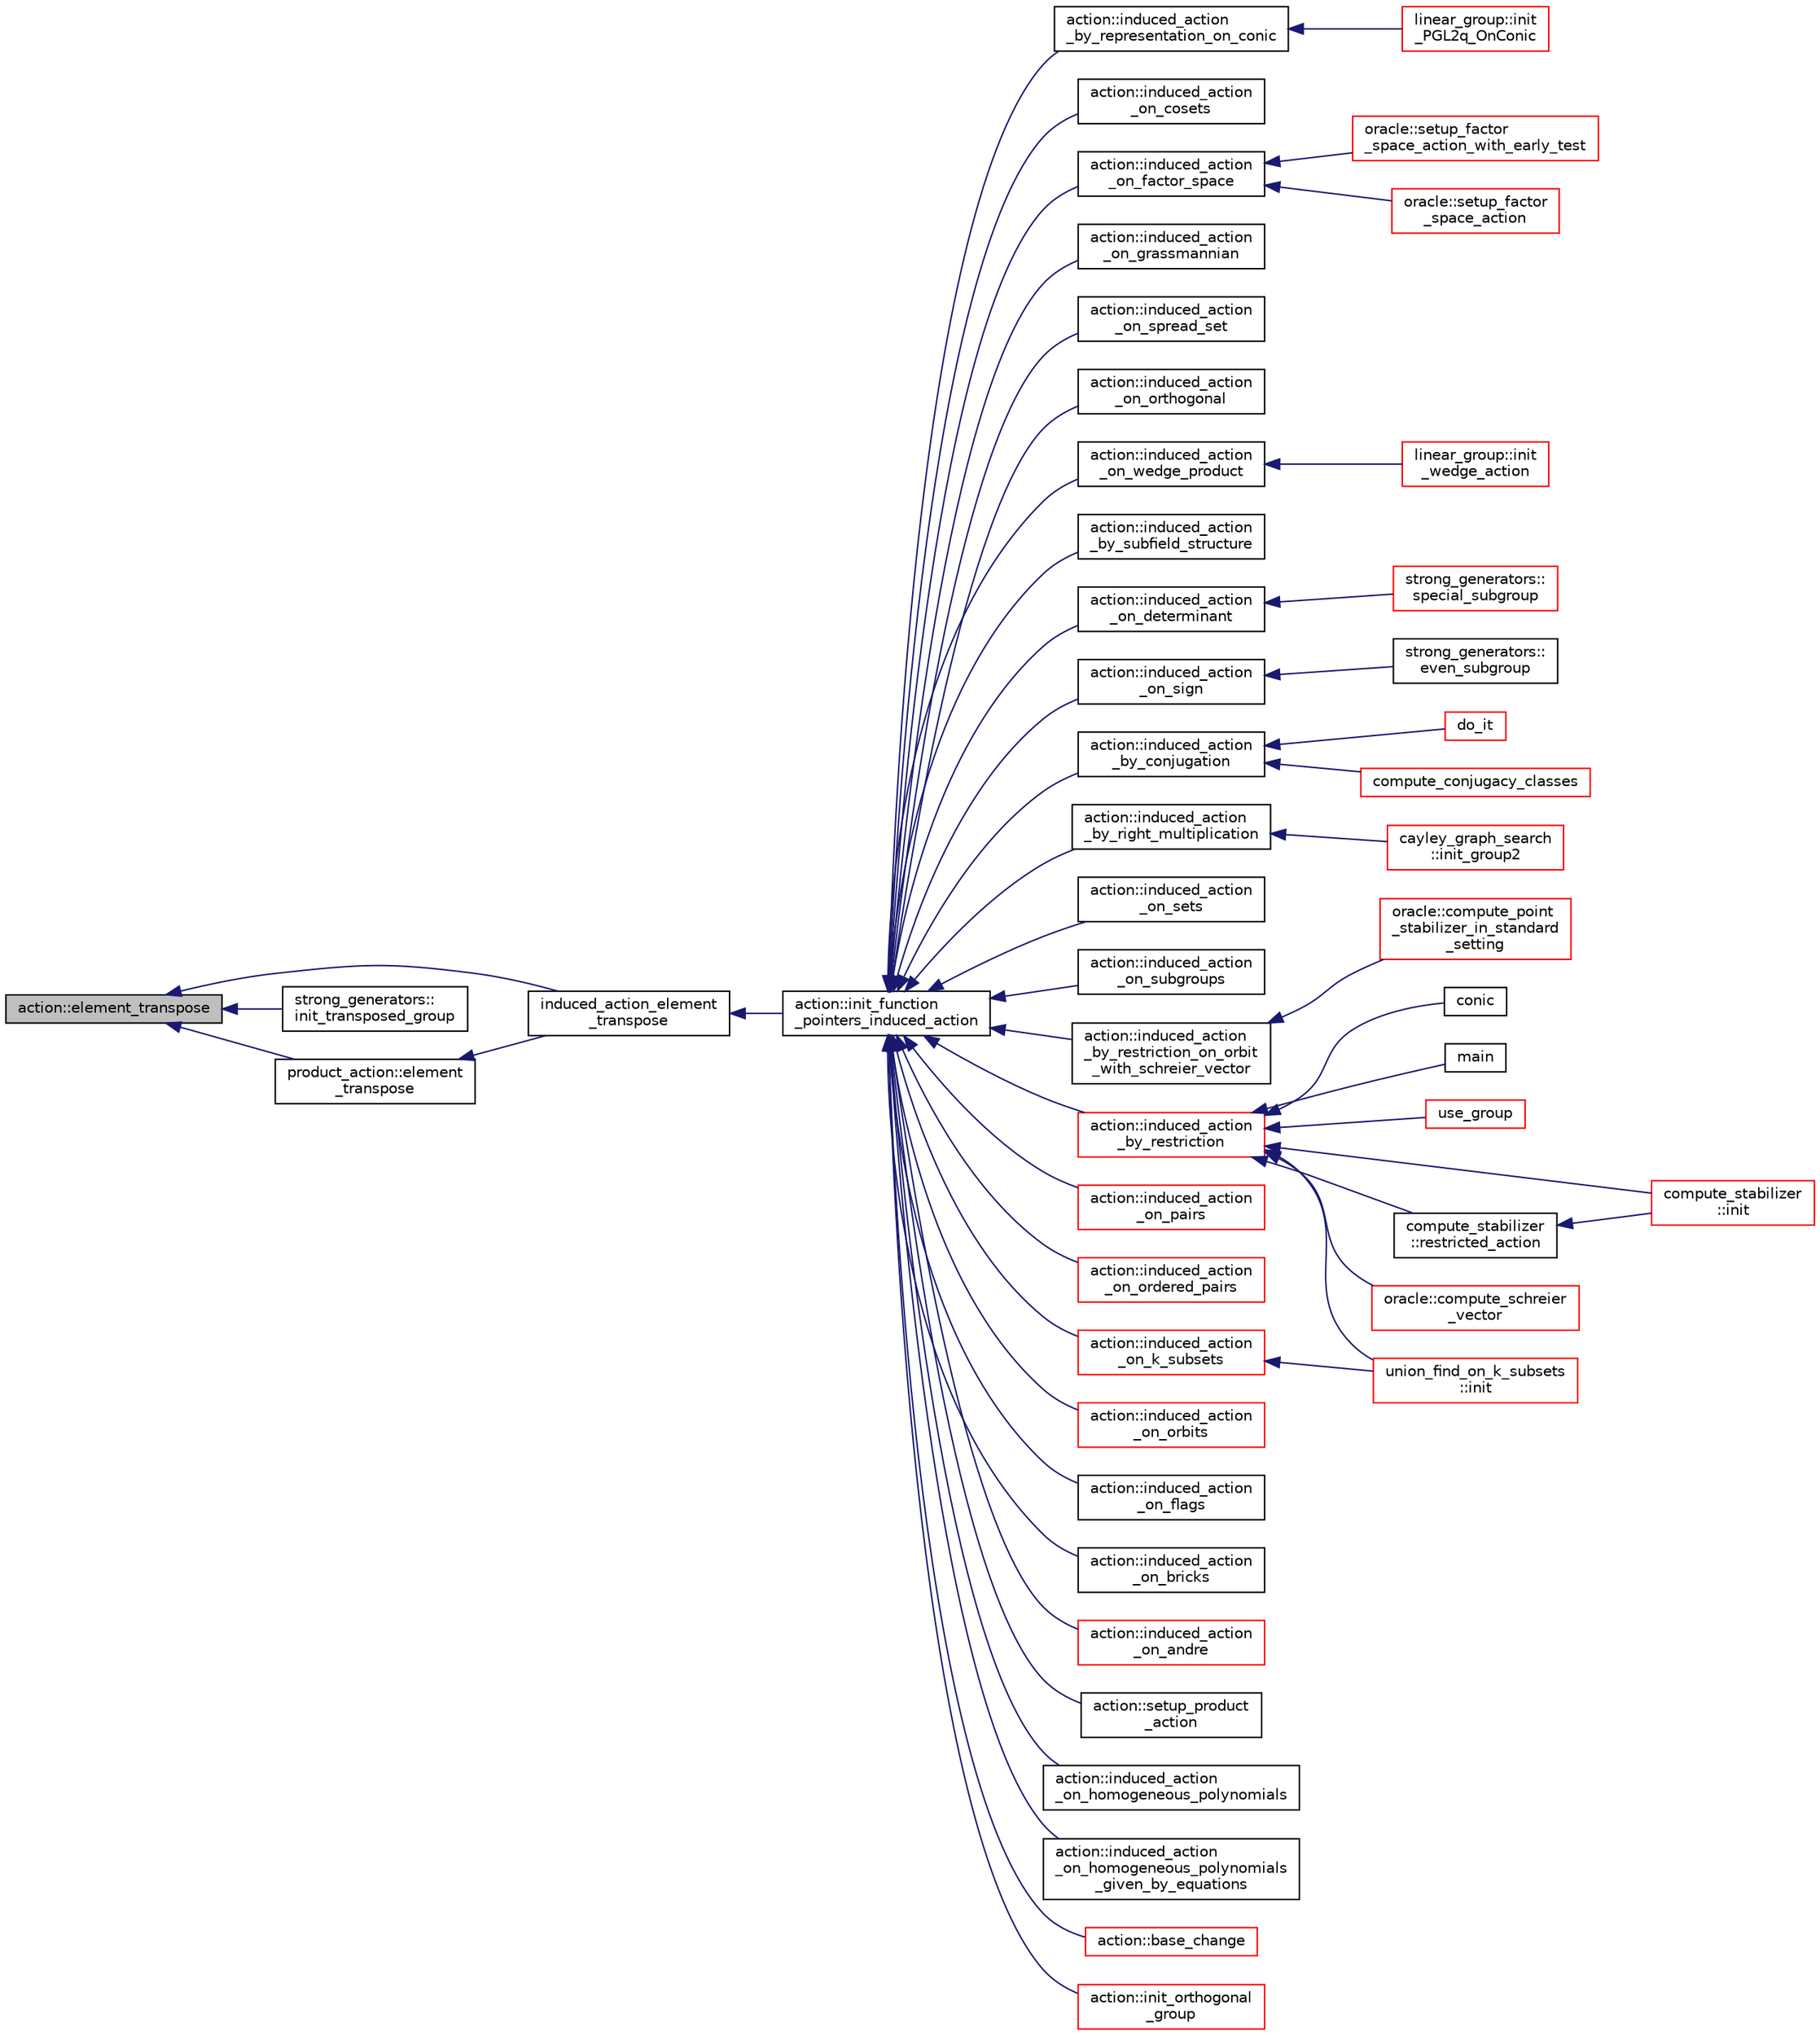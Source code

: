 digraph "action::element_transpose"
{
  edge [fontname="Helvetica",fontsize="10",labelfontname="Helvetica",labelfontsize="10"];
  node [fontname="Helvetica",fontsize="10",shape=record];
  rankdir="LR";
  Node10589 [label="action::element_transpose",height=0.2,width=0.4,color="black", fillcolor="grey75", style="filled", fontcolor="black"];
  Node10589 -> Node10590 [dir="back",color="midnightblue",fontsize="10",style="solid",fontname="Helvetica"];
  Node10590 [label="induced_action_element\l_transpose",height=0.2,width=0.4,color="black", fillcolor="white", style="filled",URL="$d3/d27/interface_8_c.html#ad1379970ade84fe3a44f26f5ec500db4"];
  Node10590 -> Node10591 [dir="back",color="midnightblue",fontsize="10",style="solid",fontname="Helvetica"];
  Node10591 [label="action::init_function\l_pointers_induced_action",height=0.2,width=0.4,color="black", fillcolor="white", style="filled",URL="$d2/d86/classaction.html#a3b9287d084b24f7a3b9532a7589c58de"];
  Node10591 -> Node10592 [dir="back",color="midnightblue",fontsize="10",style="solid",fontname="Helvetica"];
  Node10592 [label="action::induced_action\l_by_representation_on_conic",height=0.2,width=0.4,color="black", fillcolor="white", style="filled",URL="$d2/d86/classaction.html#a228538e3f07bc186db8eb5da8b90f617"];
  Node10592 -> Node10593 [dir="back",color="midnightblue",fontsize="10",style="solid",fontname="Helvetica"];
  Node10593 [label="linear_group::init\l_PGL2q_OnConic",height=0.2,width=0.4,color="red", fillcolor="white", style="filled",URL="$df/d5a/classlinear__group.html#a84c4d6e1849da4c6f8f096a1af2a8270"];
  Node10591 -> Node10600 [dir="back",color="midnightblue",fontsize="10",style="solid",fontname="Helvetica"];
  Node10600 [label="action::induced_action\l_on_cosets",height=0.2,width=0.4,color="black", fillcolor="white", style="filled",URL="$d2/d86/classaction.html#acbdff5ffed42af6a01f07dffb2787237"];
  Node10591 -> Node10601 [dir="back",color="midnightblue",fontsize="10",style="solid",fontname="Helvetica"];
  Node10601 [label="action::induced_action\l_on_factor_space",height=0.2,width=0.4,color="black", fillcolor="white", style="filled",URL="$d2/d86/classaction.html#af501ff2aa74fb6049bee5c01cd8b909b"];
  Node10601 -> Node10602 [dir="back",color="midnightblue",fontsize="10",style="solid",fontname="Helvetica"];
  Node10602 [label="oracle::setup_factor\l_space_action_with_early_test",height=0.2,width=0.4,color="red", fillcolor="white", style="filled",URL="$d7/da7/classoracle.html#a7c26a85886666829e9727df91d2f01ad"];
  Node10601 -> Node10682 [dir="back",color="midnightblue",fontsize="10",style="solid",fontname="Helvetica"];
  Node10682 [label="oracle::setup_factor\l_space_action",height=0.2,width=0.4,color="red", fillcolor="white", style="filled",URL="$d7/da7/classoracle.html#a181e076f112ba1f32f5fb4e8abebdb18"];
  Node10591 -> Node10683 [dir="back",color="midnightblue",fontsize="10",style="solid",fontname="Helvetica"];
  Node10683 [label="action::induced_action\l_on_grassmannian",height=0.2,width=0.4,color="black", fillcolor="white", style="filled",URL="$d2/d86/classaction.html#a295b730ecc0b0bf30f714094fef956ea"];
  Node10591 -> Node10684 [dir="back",color="midnightblue",fontsize="10",style="solid",fontname="Helvetica"];
  Node10684 [label="action::induced_action\l_on_spread_set",height=0.2,width=0.4,color="black", fillcolor="white", style="filled",URL="$d2/d86/classaction.html#a7c5839c650592f083dc850d81ed05a5b"];
  Node10591 -> Node10685 [dir="back",color="midnightblue",fontsize="10",style="solid",fontname="Helvetica"];
  Node10685 [label="action::induced_action\l_on_orthogonal",height=0.2,width=0.4,color="black", fillcolor="white", style="filled",URL="$d2/d86/classaction.html#a4f191cee643a81d7f18a4d729084e945"];
  Node10591 -> Node10686 [dir="back",color="midnightblue",fontsize="10",style="solid",fontname="Helvetica"];
  Node10686 [label="action::induced_action\l_on_wedge_product",height=0.2,width=0.4,color="black", fillcolor="white", style="filled",URL="$d2/d86/classaction.html#af13a5da25b8e8597ab695edff222fb6a"];
  Node10686 -> Node10687 [dir="back",color="midnightblue",fontsize="10",style="solid",fontname="Helvetica"];
  Node10687 [label="linear_group::init\l_wedge_action",height=0.2,width=0.4,color="red", fillcolor="white", style="filled",URL="$df/d5a/classlinear__group.html#a16a8a2a5fdc535f2263210ca7943119e"];
  Node10591 -> Node10688 [dir="back",color="midnightblue",fontsize="10",style="solid",fontname="Helvetica"];
  Node10688 [label="action::induced_action\l_by_subfield_structure",height=0.2,width=0.4,color="black", fillcolor="white", style="filled",URL="$d2/d86/classaction.html#add42951bdab176ceed6cc4af05dfa948"];
  Node10591 -> Node10689 [dir="back",color="midnightblue",fontsize="10",style="solid",fontname="Helvetica"];
  Node10689 [label="action::induced_action\l_on_determinant",height=0.2,width=0.4,color="black", fillcolor="white", style="filled",URL="$d2/d86/classaction.html#aa6b9d3c2ded2cae185ee31f2200ad0b5"];
  Node10689 -> Node10690 [dir="back",color="midnightblue",fontsize="10",style="solid",fontname="Helvetica"];
  Node10690 [label="strong_generators::\lspecial_subgroup",height=0.2,width=0.4,color="red", fillcolor="white", style="filled",URL="$dc/d09/classstrong__generators.html#a78e9e4d012bb440194e2874c40ca9e29"];
  Node10591 -> Node10692 [dir="back",color="midnightblue",fontsize="10",style="solid",fontname="Helvetica"];
  Node10692 [label="action::induced_action\l_on_sign",height=0.2,width=0.4,color="black", fillcolor="white", style="filled",URL="$d2/d86/classaction.html#ab17b07971b94eae7c5efa21b33f643f1"];
  Node10692 -> Node10693 [dir="back",color="midnightblue",fontsize="10",style="solid",fontname="Helvetica"];
  Node10693 [label="strong_generators::\leven_subgroup",height=0.2,width=0.4,color="black", fillcolor="white", style="filled",URL="$dc/d09/classstrong__generators.html#a8c1a171968f012ec245b0487a6af66e0"];
  Node10591 -> Node10694 [dir="back",color="midnightblue",fontsize="10",style="solid",fontname="Helvetica"];
  Node10694 [label="action::induced_action\l_by_conjugation",height=0.2,width=0.4,color="black", fillcolor="white", style="filled",URL="$d2/d86/classaction.html#a45fb7703c6acac791acdcde339d21cc2"];
  Node10694 -> Node10695 [dir="back",color="midnightblue",fontsize="10",style="solid",fontname="Helvetica"];
  Node10695 [label="do_it",height=0.2,width=0.4,color="red", fillcolor="white", style="filled",URL="$da/da3/burnside_8_c.html#a6a1ed4d46bdb13e56112f47f0565c25b"];
  Node10694 -> Node10697 [dir="back",color="midnightblue",fontsize="10",style="solid",fontname="Helvetica"];
  Node10697 [label="compute_conjugacy_classes",height=0.2,width=0.4,color="red", fillcolor="white", style="filled",URL="$dc/dd4/group__actions_8h.html#a3a3f311d8e19e481707b3e54dbb35066"];
  Node10591 -> Node10702 [dir="back",color="midnightblue",fontsize="10",style="solid",fontname="Helvetica"];
  Node10702 [label="action::induced_action\l_by_right_multiplication",height=0.2,width=0.4,color="black", fillcolor="white", style="filled",URL="$d2/d86/classaction.html#aafa2818d9d98046507e2754938be0c04"];
  Node10702 -> Node10703 [dir="back",color="midnightblue",fontsize="10",style="solid",fontname="Helvetica"];
  Node10703 [label="cayley_graph_search\l::init_group2",height=0.2,width=0.4,color="red", fillcolor="white", style="filled",URL="$de/dae/classcayley__graph__search.html#ac765646a4795740d7ac0a9407bf35f32"];
  Node10591 -> Node10705 [dir="back",color="midnightblue",fontsize="10",style="solid",fontname="Helvetica"];
  Node10705 [label="action::induced_action\l_on_sets",height=0.2,width=0.4,color="black", fillcolor="white", style="filled",URL="$d2/d86/classaction.html#a09639acee6b88644c103b17050cc32f1"];
  Node10591 -> Node10706 [dir="back",color="midnightblue",fontsize="10",style="solid",fontname="Helvetica"];
  Node10706 [label="action::induced_action\l_on_subgroups",height=0.2,width=0.4,color="black", fillcolor="white", style="filled",URL="$d2/d86/classaction.html#ad0de7ea45a2a73c1b8e0f52ee3ce4610"];
  Node10591 -> Node10707 [dir="back",color="midnightblue",fontsize="10",style="solid",fontname="Helvetica"];
  Node10707 [label="action::induced_action\l_by_restriction_on_orbit\l_with_schreier_vector",height=0.2,width=0.4,color="black", fillcolor="white", style="filled",URL="$d2/d86/classaction.html#ad3ddab72625d9bebe7ac8eaef488cf4c"];
  Node10707 -> Node10708 [dir="back",color="midnightblue",fontsize="10",style="solid",fontname="Helvetica"];
  Node10708 [label="oracle::compute_point\l_stabilizer_in_standard\l_setting",height=0.2,width=0.4,color="red", fillcolor="white", style="filled",URL="$d7/da7/classoracle.html#afa7b2b71cd2ccbb807a740d6e1085982"];
  Node10591 -> Node10709 [dir="back",color="midnightblue",fontsize="10",style="solid",fontname="Helvetica"];
  Node10709 [label="action::induced_action\l_by_restriction",height=0.2,width=0.4,color="red", fillcolor="white", style="filled",URL="$d2/d86/classaction.html#a37c21f74a97c921d882a308370c06357"];
  Node10709 -> Node10613 [dir="back",color="midnightblue",fontsize="10",style="solid",fontname="Helvetica"];
  Node10613 [label="conic",height=0.2,width=0.4,color="black", fillcolor="white", style="filled",URL="$d4/de8/conic_8_c.html#a96def9474b981a9d5831a9b48d85d652"];
  Node10709 -> Node10710 [dir="back",color="midnightblue",fontsize="10",style="solid",fontname="Helvetica"];
  Node10710 [label="main",height=0.2,width=0.4,color="black", fillcolor="white", style="filled",URL="$d5/d0d/apps_2projective__space_2polar_8_c.html#a217dbf8b442f20279ea00b898af96f52"];
  Node10709 -> Node10640 [dir="back",color="midnightblue",fontsize="10",style="solid",fontname="Helvetica"];
  Node10640 [label="use_group",height=0.2,width=0.4,color="red", fillcolor="white", style="filled",URL="$d9/d9f/all__cliques_8_c.html#aba62531e97173264c39afe2c7857af31"];
  Node10709 -> Node10711 [dir="back",color="midnightblue",fontsize="10",style="solid",fontname="Helvetica"];
  Node10711 [label="union_find_on_k_subsets\l::init",height=0.2,width=0.4,color="red", fillcolor="white", style="filled",URL="$d3/d1b/classunion__find__on__k__subsets.html#aad0de310a8e8df1ff78ee2eaf3ec1e54"];
  Node10709 -> Node10713 [dir="back",color="midnightblue",fontsize="10",style="solid",fontname="Helvetica"];
  Node10713 [label="compute_stabilizer\l::init",height=0.2,width=0.4,color="red", fillcolor="white", style="filled",URL="$d8/d30/classcompute__stabilizer.html#a36a1729430f317a65559220a8206a7d7"];
  Node10709 -> Node10718 [dir="back",color="midnightblue",fontsize="10",style="solid",fontname="Helvetica"];
  Node10718 [label="compute_stabilizer\l::restricted_action",height=0.2,width=0.4,color="black", fillcolor="white", style="filled",URL="$d8/d30/classcompute__stabilizer.html#a895df470da0ac14f812c3c4b6f2280b9"];
  Node10718 -> Node10713 [dir="back",color="midnightblue",fontsize="10",style="solid",fontname="Helvetica"];
  Node10709 -> Node10719 [dir="back",color="midnightblue",fontsize="10",style="solid",fontname="Helvetica"];
  Node10719 [label="oracle::compute_schreier\l_vector",height=0.2,width=0.4,color="red", fillcolor="white", style="filled",URL="$d7/da7/classoracle.html#a1ba7d398b51ed70f89b5ea54adb7b089"];
  Node10591 -> Node10749 [dir="back",color="midnightblue",fontsize="10",style="solid",fontname="Helvetica"];
  Node10749 [label="action::induced_action\l_on_pairs",height=0.2,width=0.4,color="red", fillcolor="white", style="filled",URL="$d2/d86/classaction.html#a4b01c7b3cc749218e9dbd84b9fed90b3"];
  Node10591 -> Node10751 [dir="back",color="midnightblue",fontsize="10",style="solid",fontname="Helvetica"];
  Node10751 [label="action::induced_action\l_on_ordered_pairs",height=0.2,width=0.4,color="red", fillcolor="white", style="filled",URL="$d2/d86/classaction.html#ad290e0cc115881e0b9ddab7f7071975e"];
  Node10591 -> Node10752 [dir="back",color="midnightblue",fontsize="10",style="solid",fontname="Helvetica"];
  Node10752 [label="action::induced_action\l_on_k_subsets",height=0.2,width=0.4,color="red", fillcolor="white", style="filled",URL="$d2/d86/classaction.html#a2eb6058853cffc4c099099e07ecbe612"];
  Node10752 -> Node10711 [dir="back",color="midnightblue",fontsize="10",style="solid",fontname="Helvetica"];
  Node10591 -> Node10754 [dir="back",color="midnightblue",fontsize="10",style="solid",fontname="Helvetica"];
  Node10754 [label="action::induced_action\l_on_orbits",height=0.2,width=0.4,color="red", fillcolor="white", style="filled",URL="$d2/d86/classaction.html#a875913e4919877fe3dcae039ce44d7d8"];
  Node10591 -> Node10758 [dir="back",color="midnightblue",fontsize="10",style="solid",fontname="Helvetica"];
  Node10758 [label="action::induced_action\l_on_flags",height=0.2,width=0.4,color="black", fillcolor="white", style="filled",URL="$d2/d86/classaction.html#afb1ac2fda2a79462e38c133330982341"];
  Node10591 -> Node10759 [dir="back",color="midnightblue",fontsize="10",style="solid",fontname="Helvetica"];
  Node10759 [label="action::induced_action\l_on_bricks",height=0.2,width=0.4,color="black", fillcolor="white", style="filled",URL="$d2/d86/classaction.html#a71c71472fda2eefb125cd852d5feb306"];
  Node10591 -> Node10760 [dir="back",color="midnightblue",fontsize="10",style="solid",fontname="Helvetica"];
  Node10760 [label="action::induced_action\l_on_andre",height=0.2,width=0.4,color="red", fillcolor="white", style="filled",URL="$d2/d86/classaction.html#a917efe5d7ae49b86dbf397540939fea4"];
  Node10591 -> Node10762 [dir="back",color="midnightblue",fontsize="10",style="solid",fontname="Helvetica"];
  Node10762 [label="action::setup_product\l_action",height=0.2,width=0.4,color="black", fillcolor="white", style="filled",URL="$d2/d86/classaction.html#a35c717fb546189c007a89bb7b133e2f6"];
  Node10591 -> Node10763 [dir="back",color="midnightblue",fontsize="10",style="solid",fontname="Helvetica"];
  Node10763 [label="action::induced_action\l_on_homogeneous_polynomials",height=0.2,width=0.4,color="black", fillcolor="white", style="filled",URL="$d2/d86/classaction.html#acafe8fb1e63926ce35338a292b621f8a"];
  Node10591 -> Node10764 [dir="back",color="midnightblue",fontsize="10",style="solid",fontname="Helvetica"];
  Node10764 [label="action::induced_action\l_on_homogeneous_polynomials\l_given_by_equations",height=0.2,width=0.4,color="black", fillcolor="white", style="filled",URL="$d2/d86/classaction.html#a8f8df8dabfaa711297c20d44a2c1946a"];
  Node10591 -> Node10765 [dir="back",color="midnightblue",fontsize="10",style="solid",fontname="Helvetica"];
  Node10765 [label="action::base_change",height=0.2,width=0.4,color="red", fillcolor="white", style="filled",URL="$d2/d86/classaction.html#a1cab1a81da804692affaf9b7060c90f6"];
  Node10591 -> Node10793 [dir="back",color="midnightblue",fontsize="10",style="solid",fontname="Helvetica"];
  Node10793 [label="action::init_orthogonal\l_group",height=0.2,width=0.4,color="red", fillcolor="white", style="filled",URL="$d2/d86/classaction.html#a2cfe124956ed67d8b7a927bb44847cc2"];
  Node10589 -> Node10801 [dir="back",color="midnightblue",fontsize="10",style="solid",fontname="Helvetica"];
  Node10801 [label="strong_generators::\linit_transposed_group",height=0.2,width=0.4,color="black", fillcolor="white", style="filled",URL="$dc/d09/classstrong__generators.html#a596b2ad93f3c3f4ea76af81ef8fd831c"];
  Node10589 -> Node10802 [dir="back",color="midnightblue",fontsize="10",style="solid",fontname="Helvetica"];
  Node10802 [label="product_action::element\l_transpose",height=0.2,width=0.4,color="black", fillcolor="white", style="filled",URL="$d8/d74/classproduct__action.html#aa84df17c662d1a9944325d9bfba37069"];
  Node10802 -> Node10590 [dir="back",color="midnightblue",fontsize="10",style="solid",fontname="Helvetica"];
}
